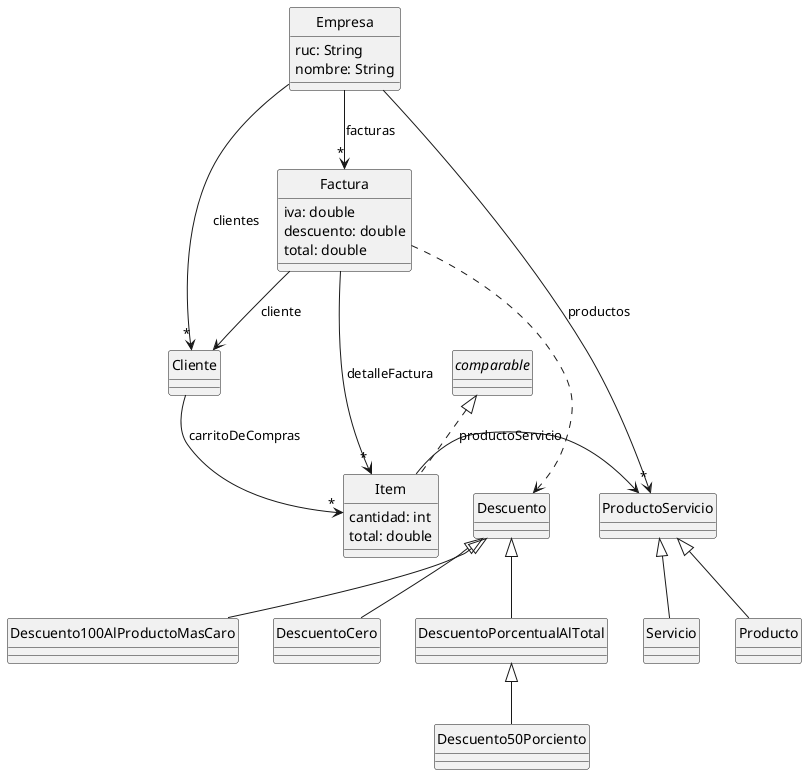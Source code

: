@startuml

hide circle
class Cliente{

}
class Empresa{
    ruc: String
    nombre: String
}
class Factura{
    iva: double
    descuento: double
    total: double
}

class Item implements comparable{
    cantidad: int
    total: double
}
abstract class ProductoServicio
class Producto
class Servicio
class ProductoServicio
class Descuento
class DescuentoCero
class DescuentoPorcentualAlTotal
class Descuento50Porciento
class Descuento100AlProductoMasCaro

Empresa -->"*" ProductoServicio: productos
Empresa -->"*" Cliente: clientes
Empresa -->"*" Factura: facturas

Factura --> "*" Item: detalleFactura
Factura --> Cliente:cliente
Factura ...> Descuento

ProductoServicio <|-- Producto
ProductoServicio <|-- Servicio

Cliente -->"*" Item: carritoDeCompras

Item -> ProductoServicio: productoServicio

Descuento  <|-- DescuentoCero
DescuentoPorcentualAlTotal  <|-- Descuento50Porciento
Descuento  <|-- DescuentoPorcentualAlTotal
Descuento  <|-- Descuento100AlProductoMasCaro



@enduml